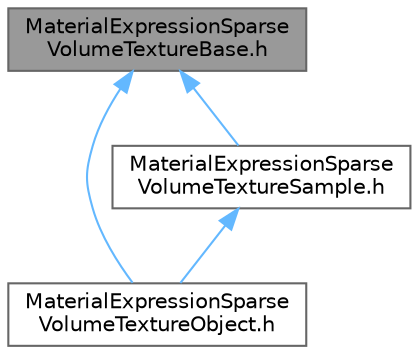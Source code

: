 digraph "MaterialExpressionSparseVolumeTextureBase.h"
{
 // INTERACTIVE_SVG=YES
 // LATEX_PDF_SIZE
  bgcolor="transparent";
  edge [fontname=Helvetica,fontsize=10,labelfontname=Helvetica,labelfontsize=10];
  node [fontname=Helvetica,fontsize=10,shape=box,height=0.2,width=0.4];
  Node1 [id="Node000001",label="MaterialExpressionSparse\lVolumeTextureBase.h",height=0.2,width=0.4,color="gray40", fillcolor="grey60", style="filled", fontcolor="black",tooltip=" "];
  Node1 -> Node2 [id="edge1_Node000001_Node000002",dir="back",color="steelblue1",style="solid",tooltip=" "];
  Node2 [id="Node000002",label="MaterialExpressionSparse\lVolumeTextureObject.h",height=0.2,width=0.4,color="grey40", fillcolor="white", style="filled",URL="$db/dc1/MaterialExpressionSparseVolumeTextureObject_8h.html",tooltip=" "];
  Node1 -> Node3 [id="edge2_Node000001_Node000003",dir="back",color="steelblue1",style="solid",tooltip=" "];
  Node3 [id="Node000003",label="MaterialExpressionSparse\lVolumeTextureSample.h",height=0.2,width=0.4,color="grey40", fillcolor="white", style="filled",URL="$d4/dad/MaterialExpressionSparseVolumeTextureSample_8h.html",tooltip=" "];
  Node3 -> Node2 [id="edge3_Node000003_Node000002",dir="back",color="steelblue1",style="solid",tooltip=" "];
}
